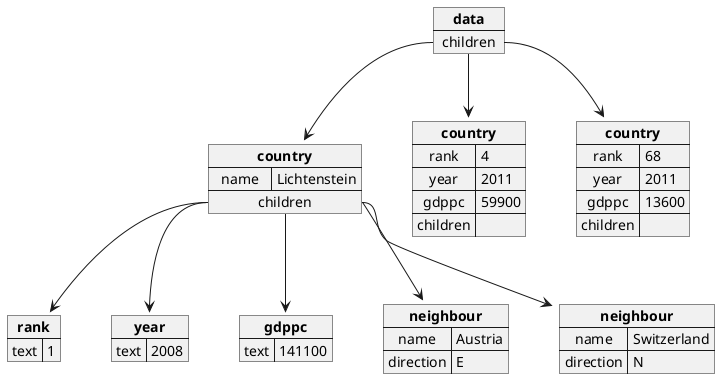 @startuml

map "**rank**" as Lichtenstein_rank {
    text => 1
}

map "**year**" as Lichtenstein_year {
    text => 2008
}

map "**gdppc**" as Lichtenstein_gdppc {
    text => 141100
}

map "**neighbour**" as Lichtenstein_neighbour1 {
    name => Austria
    direction => E
}

map "**neighbour**" as Lichtenstein_neighbour2 {
    name => Switzerland
    direction => N
}

map "**country**" as c1 {
    name => Lichtenstein
    children *--> Lichtenstein_rank
    children *--> Lichtenstein_year
    children *--> Lichtenstein_gdppc
    children *--> Lichtenstein_neighbour1
    children *--> Lichtenstein_neighbour2
}

' ================================================================================================ '

map "**country**" as c2 {
    rank => 4
    year => 2011
    gdppc => 59900
    children =>
}

' ================================================================================================ '

map "**country**" as c3 {
    rank => 68
    year => 2011
    gdppc => 13600
    children =>
}

' ================================================================================================ '

map "**data**" as data {
    children *--> c1
    children *--> c2
    children *--> c3
}

@enduml
